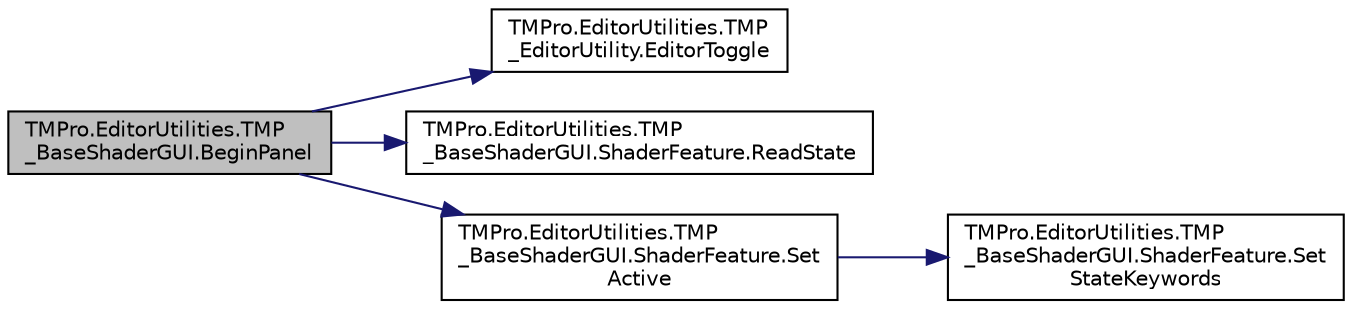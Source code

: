 digraph "TMPro.EditorUtilities.TMP_BaseShaderGUI.BeginPanel"
{
 // LATEX_PDF_SIZE
  edge [fontname="Helvetica",fontsize="10",labelfontname="Helvetica",labelfontsize="10"];
  node [fontname="Helvetica",fontsize="10",shape=record];
  rankdir="LR";
  Node1 [label="TMPro.EditorUtilities.TMP\l_BaseShaderGUI.BeginPanel",height=0.2,width=0.4,color="black", fillcolor="grey75", style="filled", fontcolor="black",tooltip=" "];
  Node1 -> Node2 [color="midnightblue",fontsize="10",style="solid",fontname="Helvetica"];
  Node2 [label="TMPro.EditorUtilities.TMP\l_EditorUtility.EditorToggle",height=0.2,width=0.4,color="black", fillcolor="white", style="filled",URL="$class_t_m_pro_1_1_editor_utilities_1_1_t_m_p___editor_utility.html#aee9d8d84e90e724694a0425528ab1b0b",tooltip=" "];
  Node1 -> Node3 [color="midnightblue",fontsize="10",style="solid",fontname="Helvetica"];
  Node3 [label="TMPro.EditorUtilities.TMP\l_BaseShaderGUI.ShaderFeature.ReadState",height=0.2,width=0.4,color="black", fillcolor="white", style="filled",URL="$class_t_m_pro_1_1_editor_utilities_1_1_t_m_p___base_shader_g_u_i_1_1_shader_feature.html#a0dca9d0fb4ddc129cd29ee4d4079c788",tooltip=" "];
  Node1 -> Node4 [color="midnightblue",fontsize="10",style="solid",fontname="Helvetica"];
  Node4 [label="TMPro.EditorUtilities.TMP\l_BaseShaderGUI.ShaderFeature.Set\lActive",height=0.2,width=0.4,color="black", fillcolor="white", style="filled",URL="$class_t_m_pro_1_1_editor_utilities_1_1_t_m_p___base_shader_g_u_i_1_1_shader_feature.html#a27cd0346e0b4ec6aa5c0ffa566f94627",tooltip=" "];
  Node4 -> Node5 [color="midnightblue",fontsize="10",style="solid",fontname="Helvetica"];
  Node5 [label="TMPro.EditorUtilities.TMP\l_BaseShaderGUI.ShaderFeature.Set\lStateKeywords",height=0.2,width=0.4,color="black", fillcolor="white", style="filled",URL="$class_t_m_pro_1_1_editor_utilities_1_1_t_m_p___base_shader_g_u_i_1_1_shader_feature.html#ae0a8dbc2d217fdc856496dd6a6f186ac",tooltip=" "];
}

